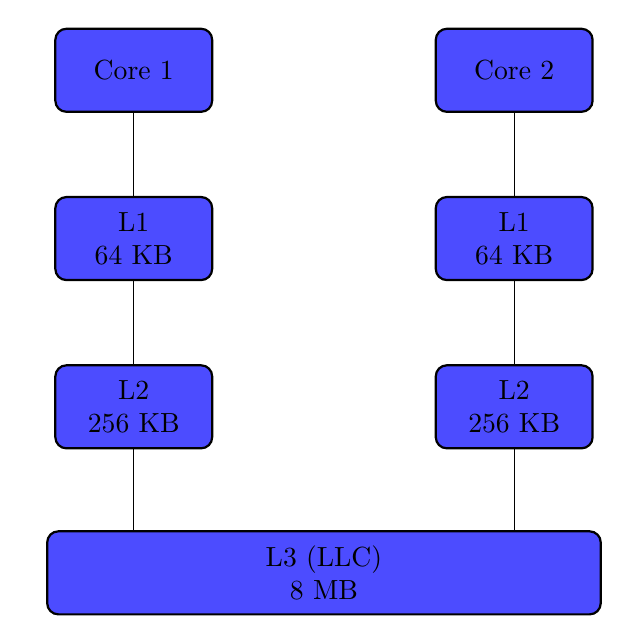 \tikzstyle{core} = [rectangle, rounded corners, draw = black, thick, text width = 5em, minimum height = 3em, align=center,fill=blue!70]
\tikzstyle{cache} = [core, align=center]

\begin{tikzpicture}
    \node [core] (c1) {Core 1};
    \node [core, right=8em of c1] (c2) {Core 2};
    \node [cache, below=3em of c1] (l1) {L1\\64 KB};
    \node [cache, below=3em of c2] (l2) {L1\\64 KB};
    \node [cache, below=3em of l1] (l3) {L2\\256 KB};
    \node [cache, below=3em of l2] (l4) {L2\\256 KB};
    %\node (r1) at ([yshift=2.0em]$(e1)!0.5!(m1)$) {};
    \node [core, minimum width=20em] (l5) at ([yshift=-6.0em]$(l3)!0.5!(l4)$) {L3 (LLC)\\8 MB};

    \draw[-] (c1.south) -- (l1.north);
    \draw[-] (c2.south) -- (l2.north);
    \draw[-] (l2.south) -- (l4.north);
    \draw[-] (l1.south) -- (l3.north);
    \draw[-] (l4.south) -- (l4.south|-l5.north);
    \draw[-] (l3.south) -- (l3.south|-l5.north);
\end{tikzpicture}